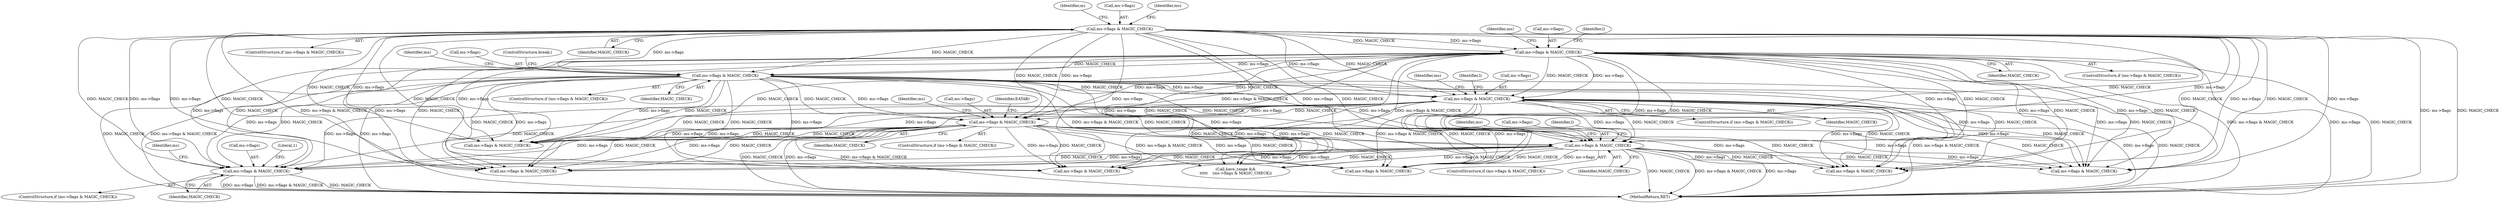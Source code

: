 digraph "0_file_4a284c89d6ef11aca34da65da7d673050a5ea320@pointer" {
"1001268" [label="(Call,ms->flags & MAGIC_CHECK)"];
"1000598" [label="(Call,ms->flags & MAGIC_CHECK)"];
"1000476" [label="(Call,ms->flags & MAGIC_CHECK)"];
"1000452" [label="(Call,ms->flags & MAGIC_CHECK)"];
"1000905" [label="(Call,ms->flags & MAGIC_CHECK)"];
"1000687" [label="(Call,ms->flags & MAGIC_CHECK)"];
"1000718" [label="(Call,ms->flags & MAGIC_CHECK)"];
"1000604" [label="(Identifier,ms)"];
"1000904" [label="(ControlStructure,if (ms->flags & MAGIC_CHECK))"];
"1000718" [label="(Call,ms->flags & MAGIC_CHECK)"];
"1000688" [label="(Call,ms->flags)"];
"1001272" [label="(Identifier,MAGIC_CHECK)"];
"1000687" [label="(Call,ms->flags & MAGIC_CHECK)"];
"1001303" [label="(Call,ms->flags & MAGIC_CHECK)"];
"1001490" [label="(Call,ms->flags & MAGIC_CHECK)"];
"1000691" [label="(Identifier,MAGIC_CHECK)"];
"1000482" [label="(Identifier,ms)"];
"1001534" [label="(MethodReturn,RET)"];
"1000724" [label="(Identifier,ms)"];
"1000693" [label="(Identifier,ms)"];
"1000719" [label="(Call,ms->flags)"];
"1000597" [label="(ControlStructure,if (ms->flags & MAGIC_CHECK))"];
"1000905" [label="(Call,ms->flags & MAGIC_CHECK)"];
"1000598" [label="(Call,ms->flags & MAGIC_CHECK)"];
"1000599" [label="(Call,ms->flags)"];
"1000477" [label="(Call,ms->flags)"];
"1000608" [label="(ControlStructure,break;)"];
"1000462" [label="(Identifier,m)"];
"1000451" [label="(ControlStructure,if (ms->flags & MAGIC_CHECK))"];
"1001267" [label="(ControlStructure,if (ms->flags & MAGIC_CHECK))"];
"1001226" [label="(Call,ms->flags & MAGIC_CHECK)"];
"1001016" [label="(Call,ms->flags & MAGIC_CHECK)"];
"1001502" [label="(Call,ms->flags & MAGIC_CHECK)"];
"1000480" [label="(Identifier,MAGIC_CHECK)"];
"1000453" [label="(Call,ms->flags)"];
"1001269" [label="(Call,ms->flags)"];
"1000911" [label="(Identifier,ms)"];
"1001280" [label="(Literal,1)"];
"1000602" [label="(Identifier,MAGIC_CHECK)"];
"1001268" [label="(Call,ms->flags & MAGIC_CHECK)"];
"1001014" [label="(Call,have_range &&\n\t\t\t\t\t    (ms->flags & MAGIC_CHECK))"];
"1000726" [label="(Identifier,EATAB)"];
"1000456" [label="(Identifier,MAGIC_CHECK)"];
"1000486" [label="(Identifier,l)"];
"1000475" [label="(ControlStructure,if (ms->flags & MAGIC_CHECK))"];
"1000722" [label="(Identifier,MAGIC_CHECK)"];
"1001274" [label="(Identifier,ms)"];
"1000869" [label="(Call,ms->flags & MAGIC_CHECK)"];
"1000458" [label="(Identifier,ms)"];
"1000909" [label="(Identifier,MAGIC_CHECK)"];
"1000906" [label="(Call,ms->flags)"];
"1000717" [label="(ControlStructure,if (ms->flags & MAGIC_CHECK))"];
"1000697" [label="(Identifier,l)"];
"1000452" [label="(Call,ms->flags & MAGIC_CHECK)"];
"1000476" [label="(Call,ms->flags & MAGIC_CHECK)"];
"1000914" [label="(Identifier,l)"];
"1000686" [label="(ControlStructure,if (ms->flags & MAGIC_CHECK))"];
"1001268" -> "1001267"  [label="AST: "];
"1001268" -> "1001272"  [label="CFG: "];
"1001269" -> "1001268"  [label="AST: "];
"1001272" -> "1001268"  [label="AST: "];
"1001274" -> "1001268"  [label="CFG: "];
"1001280" -> "1001268"  [label="CFG: "];
"1001268" -> "1001534"  [label="DDG: ms->flags & MAGIC_CHECK"];
"1001268" -> "1001534"  [label="DDG: MAGIC_CHECK"];
"1001268" -> "1001534"  [label="DDG: ms->flags"];
"1000598" -> "1001268"  [label="DDG: ms->flags"];
"1000598" -> "1001268"  [label="DDG: MAGIC_CHECK"];
"1000905" -> "1001268"  [label="DDG: ms->flags"];
"1000905" -> "1001268"  [label="DDG: MAGIC_CHECK"];
"1000476" -> "1001268"  [label="DDG: ms->flags"];
"1000476" -> "1001268"  [label="DDG: MAGIC_CHECK"];
"1000687" -> "1001268"  [label="DDG: ms->flags"];
"1000687" -> "1001268"  [label="DDG: MAGIC_CHECK"];
"1000452" -> "1001268"  [label="DDG: ms->flags"];
"1000452" -> "1001268"  [label="DDG: MAGIC_CHECK"];
"1000718" -> "1001268"  [label="DDG: ms->flags"];
"1000718" -> "1001268"  [label="DDG: MAGIC_CHECK"];
"1000598" -> "1000597"  [label="AST: "];
"1000598" -> "1000602"  [label="CFG: "];
"1000599" -> "1000598"  [label="AST: "];
"1000602" -> "1000598"  [label="AST: "];
"1000604" -> "1000598"  [label="CFG: "];
"1000608" -> "1000598"  [label="CFG: "];
"1000598" -> "1001534"  [label="DDG: ms->flags"];
"1000598" -> "1001534"  [label="DDG: ms->flags & MAGIC_CHECK"];
"1000598" -> "1001534"  [label="DDG: MAGIC_CHECK"];
"1000476" -> "1000598"  [label="DDG: ms->flags"];
"1000476" -> "1000598"  [label="DDG: MAGIC_CHECK"];
"1000452" -> "1000598"  [label="DDG: ms->flags"];
"1000452" -> "1000598"  [label="DDG: MAGIC_CHECK"];
"1000598" -> "1000687"  [label="DDG: ms->flags"];
"1000598" -> "1000687"  [label="DDG: MAGIC_CHECK"];
"1000598" -> "1000718"  [label="DDG: ms->flags"];
"1000598" -> "1000718"  [label="DDG: MAGIC_CHECK"];
"1000598" -> "1000869"  [label="DDG: ms->flags"];
"1000598" -> "1000869"  [label="DDG: MAGIC_CHECK"];
"1000598" -> "1000905"  [label="DDG: ms->flags"];
"1000598" -> "1000905"  [label="DDG: MAGIC_CHECK"];
"1000598" -> "1001014"  [label="DDG: ms->flags & MAGIC_CHECK"];
"1000598" -> "1001016"  [label="DDG: ms->flags"];
"1000598" -> "1001016"  [label="DDG: MAGIC_CHECK"];
"1000598" -> "1001226"  [label="DDG: ms->flags"];
"1000598" -> "1001226"  [label="DDG: MAGIC_CHECK"];
"1000598" -> "1001303"  [label="DDG: ms->flags"];
"1000598" -> "1001303"  [label="DDG: MAGIC_CHECK"];
"1000598" -> "1001490"  [label="DDG: ms->flags"];
"1000598" -> "1001490"  [label="DDG: MAGIC_CHECK"];
"1000598" -> "1001502"  [label="DDG: ms->flags"];
"1000598" -> "1001502"  [label="DDG: MAGIC_CHECK"];
"1000476" -> "1000475"  [label="AST: "];
"1000476" -> "1000480"  [label="CFG: "];
"1000477" -> "1000476"  [label="AST: "];
"1000480" -> "1000476"  [label="AST: "];
"1000482" -> "1000476"  [label="CFG: "];
"1000486" -> "1000476"  [label="CFG: "];
"1000476" -> "1001534"  [label="DDG: ms->flags & MAGIC_CHECK"];
"1000476" -> "1001534"  [label="DDG: ms->flags"];
"1000476" -> "1001534"  [label="DDG: MAGIC_CHECK"];
"1000452" -> "1000476"  [label="DDG: ms->flags"];
"1000452" -> "1000476"  [label="DDG: MAGIC_CHECK"];
"1000476" -> "1000687"  [label="DDG: ms->flags"];
"1000476" -> "1000687"  [label="DDG: MAGIC_CHECK"];
"1000476" -> "1000718"  [label="DDG: ms->flags"];
"1000476" -> "1000718"  [label="DDG: MAGIC_CHECK"];
"1000476" -> "1000869"  [label="DDG: ms->flags"];
"1000476" -> "1000869"  [label="DDG: MAGIC_CHECK"];
"1000476" -> "1000905"  [label="DDG: ms->flags"];
"1000476" -> "1000905"  [label="DDG: MAGIC_CHECK"];
"1000476" -> "1001014"  [label="DDG: ms->flags & MAGIC_CHECK"];
"1000476" -> "1001016"  [label="DDG: ms->flags"];
"1000476" -> "1001016"  [label="DDG: MAGIC_CHECK"];
"1000476" -> "1001226"  [label="DDG: ms->flags"];
"1000476" -> "1001226"  [label="DDG: MAGIC_CHECK"];
"1000476" -> "1001303"  [label="DDG: ms->flags"];
"1000476" -> "1001303"  [label="DDG: MAGIC_CHECK"];
"1000476" -> "1001490"  [label="DDG: ms->flags"];
"1000476" -> "1001490"  [label="DDG: MAGIC_CHECK"];
"1000476" -> "1001502"  [label="DDG: ms->flags"];
"1000476" -> "1001502"  [label="DDG: MAGIC_CHECK"];
"1000452" -> "1000451"  [label="AST: "];
"1000452" -> "1000456"  [label="CFG: "];
"1000453" -> "1000452"  [label="AST: "];
"1000456" -> "1000452"  [label="AST: "];
"1000458" -> "1000452"  [label="CFG: "];
"1000462" -> "1000452"  [label="CFG: "];
"1000452" -> "1001534"  [label="DDG: ms->flags & MAGIC_CHECK"];
"1000452" -> "1001534"  [label="DDG: ms->flags"];
"1000452" -> "1001534"  [label="DDG: MAGIC_CHECK"];
"1000452" -> "1000687"  [label="DDG: ms->flags"];
"1000452" -> "1000687"  [label="DDG: MAGIC_CHECK"];
"1000452" -> "1000718"  [label="DDG: ms->flags"];
"1000452" -> "1000718"  [label="DDG: MAGIC_CHECK"];
"1000452" -> "1000869"  [label="DDG: ms->flags"];
"1000452" -> "1000869"  [label="DDG: MAGIC_CHECK"];
"1000452" -> "1000905"  [label="DDG: ms->flags"];
"1000452" -> "1000905"  [label="DDG: MAGIC_CHECK"];
"1000452" -> "1001014"  [label="DDG: ms->flags & MAGIC_CHECK"];
"1000452" -> "1001016"  [label="DDG: ms->flags"];
"1000452" -> "1001016"  [label="DDG: MAGIC_CHECK"];
"1000452" -> "1001226"  [label="DDG: ms->flags"];
"1000452" -> "1001226"  [label="DDG: MAGIC_CHECK"];
"1000452" -> "1001303"  [label="DDG: ms->flags"];
"1000452" -> "1001303"  [label="DDG: MAGIC_CHECK"];
"1000452" -> "1001490"  [label="DDG: ms->flags"];
"1000452" -> "1001490"  [label="DDG: MAGIC_CHECK"];
"1000452" -> "1001502"  [label="DDG: ms->flags"];
"1000452" -> "1001502"  [label="DDG: MAGIC_CHECK"];
"1000905" -> "1000904"  [label="AST: "];
"1000905" -> "1000909"  [label="CFG: "];
"1000906" -> "1000905"  [label="AST: "];
"1000909" -> "1000905"  [label="AST: "];
"1000911" -> "1000905"  [label="CFG: "];
"1000914" -> "1000905"  [label="CFG: "];
"1000905" -> "1001534"  [label="DDG: ms->flags & MAGIC_CHECK"];
"1000905" -> "1001534"  [label="DDG: ms->flags"];
"1000905" -> "1001534"  [label="DDG: MAGIC_CHECK"];
"1000687" -> "1000905"  [label="DDG: ms->flags"];
"1000687" -> "1000905"  [label="DDG: MAGIC_CHECK"];
"1000718" -> "1000905"  [label="DDG: ms->flags"];
"1000718" -> "1000905"  [label="DDG: MAGIC_CHECK"];
"1000905" -> "1001014"  [label="DDG: ms->flags & MAGIC_CHECK"];
"1000905" -> "1001016"  [label="DDG: ms->flags"];
"1000905" -> "1001016"  [label="DDG: MAGIC_CHECK"];
"1000905" -> "1001226"  [label="DDG: ms->flags"];
"1000905" -> "1001226"  [label="DDG: MAGIC_CHECK"];
"1000905" -> "1001303"  [label="DDG: ms->flags"];
"1000905" -> "1001303"  [label="DDG: MAGIC_CHECK"];
"1000905" -> "1001490"  [label="DDG: ms->flags"];
"1000905" -> "1001490"  [label="DDG: MAGIC_CHECK"];
"1000905" -> "1001502"  [label="DDG: ms->flags"];
"1000905" -> "1001502"  [label="DDG: MAGIC_CHECK"];
"1000687" -> "1000686"  [label="AST: "];
"1000687" -> "1000691"  [label="CFG: "];
"1000688" -> "1000687"  [label="AST: "];
"1000691" -> "1000687"  [label="AST: "];
"1000693" -> "1000687"  [label="CFG: "];
"1000697" -> "1000687"  [label="CFG: "];
"1000687" -> "1001534"  [label="DDG: ms->flags & MAGIC_CHECK"];
"1000687" -> "1001534"  [label="DDG: ms->flags"];
"1000687" -> "1001534"  [label="DDG: MAGIC_CHECK"];
"1000687" -> "1000718"  [label="DDG: ms->flags"];
"1000687" -> "1000718"  [label="DDG: MAGIC_CHECK"];
"1000687" -> "1000869"  [label="DDG: ms->flags"];
"1000687" -> "1000869"  [label="DDG: MAGIC_CHECK"];
"1000687" -> "1001014"  [label="DDG: ms->flags & MAGIC_CHECK"];
"1000687" -> "1001016"  [label="DDG: ms->flags"];
"1000687" -> "1001016"  [label="DDG: MAGIC_CHECK"];
"1000687" -> "1001226"  [label="DDG: ms->flags"];
"1000687" -> "1001226"  [label="DDG: MAGIC_CHECK"];
"1000687" -> "1001303"  [label="DDG: ms->flags"];
"1000687" -> "1001303"  [label="DDG: MAGIC_CHECK"];
"1000687" -> "1001490"  [label="DDG: ms->flags"];
"1000687" -> "1001490"  [label="DDG: MAGIC_CHECK"];
"1000687" -> "1001502"  [label="DDG: ms->flags"];
"1000687" -> "1001502"  [label="DDG: MAGIC_CHECK"];
"1000718" -> "1000717"  [label="AST: "];
"1000718" -> "1000722"  [label="CFG: "];
"1000719" -> "1000718"  [label="AST: "];
"1000722" -> "1000718"  [label="AST: "];
"1000724" -> "1000718"  [label="CFG: "];
"1000726" -> "1000718"  [label="CFG: "];
"1000718" -> "1001534"  [label="DDG: ms->flags"];
"1000718" -> "1001534"  [label="DDG: ms->flags & MAGIC_CHECK"];
"1000718" -> "1001534"  [label="DDG: MAGIC_CHECK"];
"1000718" -> "1000869"  [label="DDG: ms->flags"];
"1000718" -> "1000869"  [label="DDG: MAGIC_CHECK"];
"1000718" -> "1001014"  [label="DDG: ms->flags & MAGIC_CHECK"];
"1000718" -> "1001016"  [label="DDG: ms->flags"];
"1000718" -> "1001016"  [label="DDG: MAGIC_CHECK"];
"1000718" -> "1001226"  [label="DDG: ms->flags"];
"1000718" -> "1001226"  [label="DDG: MAGIC_CHECK"];
"1000718" -> "1001303"  [label="DDG: ms->flags"];
"1000718" -> "1001303"  [label="DDG: MAGIC_CHECK"];
"1000718" -> "1001490"  [label="DDG: ms->flags"];
"1000718" -> "1001490"  [label="DDG: MAGIC_CHECK"];
"1000718" -> "1001502"  [label="DDG: ms->flags"];
"1000718" -> "1001502"  [label="DDG: MAGIC_CHECK"];
}

